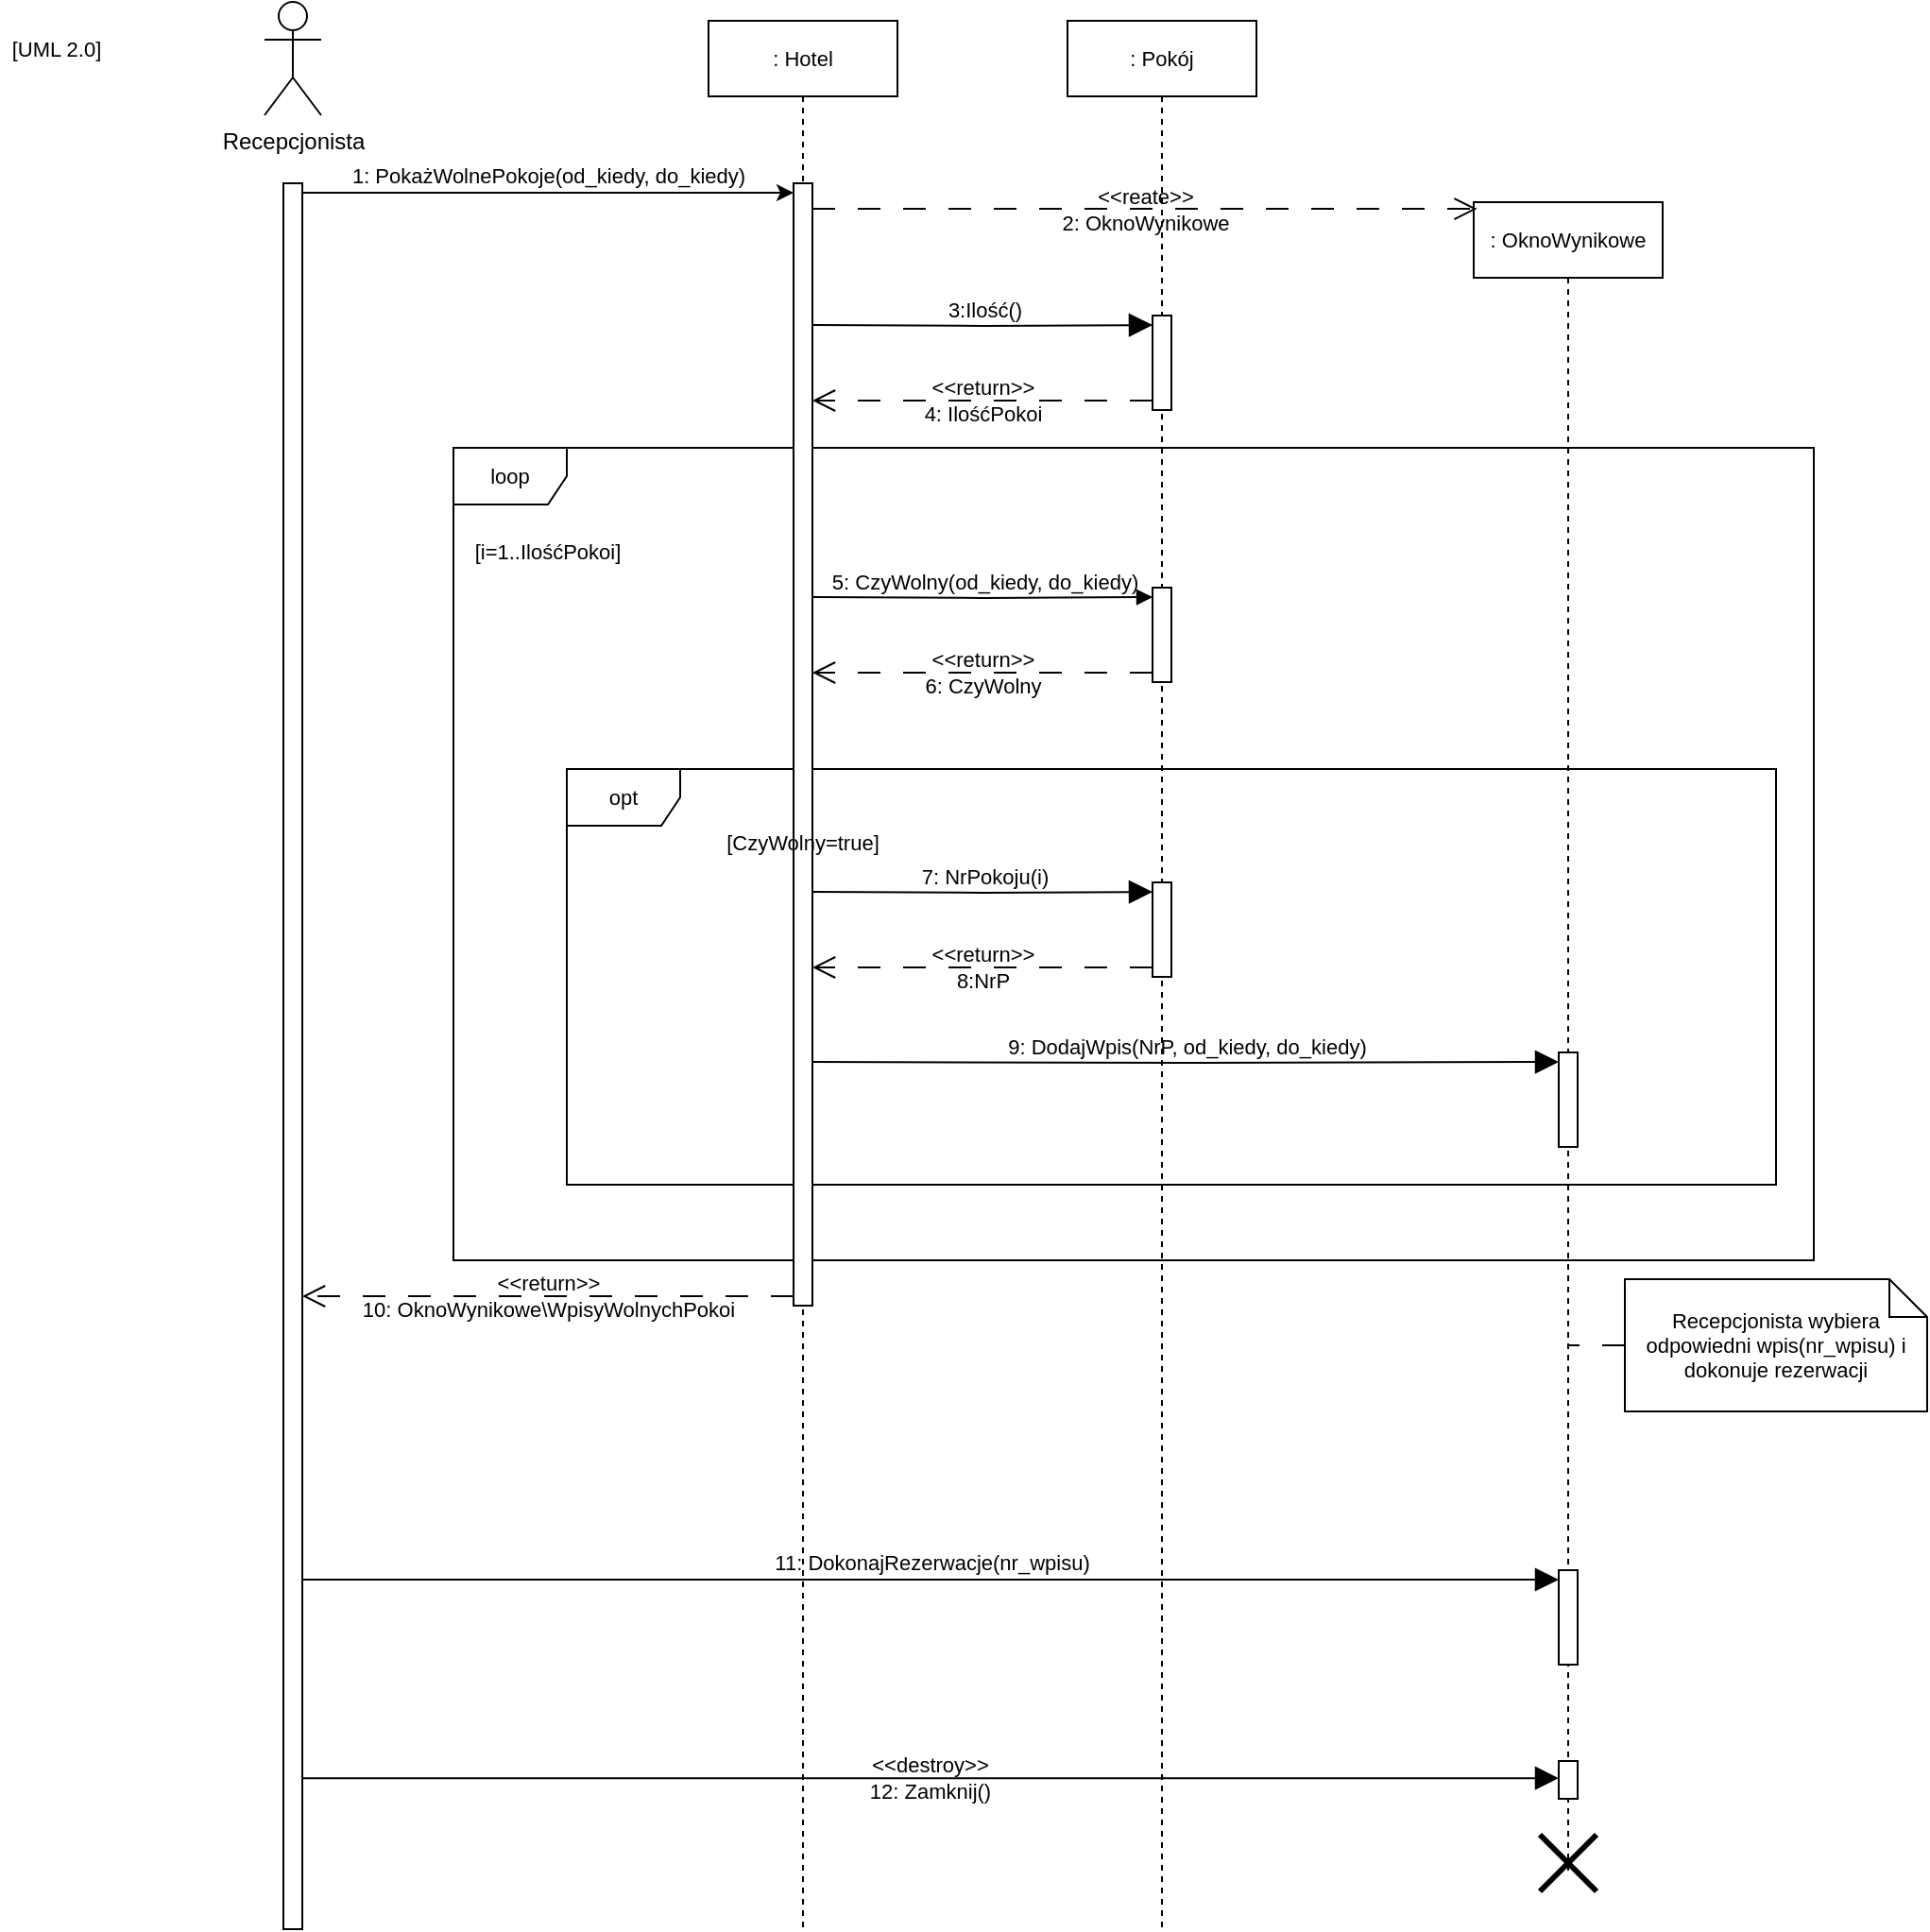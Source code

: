 <mxfile version="24.2.5" type="github">
  <diagram name="Strona-1" id="8ww9L-g64IQBj1eRSzWD">
    <mxGraphModel dx="605" dy="607" grid="1" gridSize="10" guides="1" tooltips="1" connect="1" arrows="1" fold="1" page="1" pageScale="1" pageWidth="1169" pageHeight="827" math="0" shadow="0">
      <root>
        <mxCell id="0" />
        <mxCell id="1" parent="0" />
        <mxCell id="YFiqXwNewB6xpeX7jggf-7" value="Recepcjonista" style="shape=umlActor;verticalLabelPosition=bottom;verticalAlign=top;html=1;" vertex="1" parent="1">
          <mxGeometry x="180" y="20" width="30" height="60" as="geometry" />
        </mxCell>
        <mxCell id="YFiqXwNewB6xpeX7jggf-23" value="1: PokażWolnePokoje(od_kiedy, do_kiedy)" style="edgeStyle=orthogonalEdgeStyle;rounded=0;orthogonalLoop=1;jettySize=auto;html=1;curved=0;exitX=1;exitY=0;exitDx=0;exitDy=5;exitPerimeter=0;entryX=0;entryY=0;entryDx=0;entryDy=5;entryPerimeter=0;labelBackgroundColor=none;verticalAlign=bottom;" edge="1" parent="1" source="YFiqXwNewB6xpeX7jggf-8" target="YFiqXwNewB6xpeX7jggf-18">
          <mxGeometry relative="1" as="geometry">
            <mxPoint as="offset" />
          </mxGeometry>
        </mxCell>
        <mxCell id="YFiqXwNewB6xpeX7jggf-8" value="" style="html=1;points=[[0,0,0,0,5],[0,1,0,0,-5],[1,0,0,0,5],[1,1,0,0,-5]];perimeter=orthogonalPerimeter;outlineConnect=0;targetShapes=umlLifeline;portConstraint=eastwest;newEdgeStyle={&quot;curved&quot;:0,&quot;rounded&quot;:0};" vertex="1" parent="1">
          <mxGeometry x="190" y="116" width="10" height="924" as="geometry" />
        </mxCell>
        <mxCell id="YFiqXwNewB6xpeX7jggf-54" value="5: CzyWolny(od_kiedy, do_kiedy)" style="edgeStyle=orthogonalEdgeStyle;curved=0;rounded=0;orthogonalLoop=1;jettySize=auto;html=1;exitX=1;exitY=0;exitDx=0;exitDy=5;exitPerimeter=0;entryX=0;entryY=0;entryDx=0;entryDy=5;entryPerimeter=0;strokeColor=default;align=center;verticalAlign=bottom;fontFamily=Helvetica;fontSize=11;fontColor=default;labelBackgroundColor=none;endArrow=block;endFill=1;" edge="1" parent="1" target="YFiqXwNewB6xpeX7jggf-53">
          <mxGeometry relative="1" as="geometry">
            <mxPoint x="470" y="335.0" as="sourcePoint" />
          </mxGeometry>
        </mxCell>
        <mxCell id="YFiqXwNewB6xpeX7jggf-55" value="&amp;lt;&amp;lt;return&amp;gt;&amp;gt;&lt;div&gt;6: CzyWolny&lt;/div&gt;" style="edgeStyle=orthogonalEdgeStyle;curved=0;rounded=0;orthogonalLoop=1;jettySize=auto;html=1;exitX=0;exitY=1;exitDx=0;exitDy=-5;exitPerimeter=0;entryX=1;entryY=1;entryDx=0;entryDy=-5;entryPerimeter=0;dashed=1;dashPattern=12 12;strokeColor=default;align=center;verticalAlign=middle;fontFamily=Helvetica;fontSize=11;fontColor=default;labelBackgroundColor=none;endArrow=open;endFill=0;endSize=10;" edge="1" parent="1" source="YFiqXwNewB6xpeX7jggf-53">
          <mxGeometry relative="1" as="geometry">
            <mxPoint x="470" y="375.0" as="targetPoint" />
          </mxGeometry>
        </mxCell>
        <mxCell id="YFiqXwNewB6xpeX7jggf-56" value="loop" style="shape=umlFrame;whiteSpace=wrap;html=1;pointerEvents=0;fontFamily=Helvetica;fontSize=11;fontColor=default;labelBackgroundColor=none;" vertex="1" parent="1">
          <mxGeometry x="280" y="256" width="720" height="430" as="geometry" />
        </mxCell>
        <mxCell id="YFiqXwNewB6xpeX7jggf-58" value="[i=1..IlośćPokoi]" style="text;strokeColor=none;align=center;fillColor=none;html=1;verticalAlign=middle;whiteSpace=wrap;rounded=0;fontFamily=Helvetica;fontSize=11;fontColor=default;labelBackgroundColor=none;" vertex="1" parent="1">
          <mxGeometry x="300" y="296" width="60" height="30" as="geometry" />
        </mxCell>
        <mxCell id="YFiqXwNewB6xpeX7jggf-68" value="3:Ilość()" style="edgeStyle=orthogonalEdgeStyle;curved=0;rounded=0;orthogonalLoop=1;jettySize=auto;html=1;exitX=1;exitY=0;exitDx=0;exitDy=5;exitPerimeter=0;entryX=0;entryY=0;entryDx=0;entryDy=5;entryPerimeter=0;strokeColor=default;align=center;verticalAlign=bottom;fontFamily=Helvetica;fontSize=11;fontColor=default;labelBackgroundColor=none;endArrow=block;endFill=1;endSize=10;" edge="1" parent="1" target="YFiqXwNewB6xpeX7jggf-65">
          <mxGeometry relative="1" as="geometry">
            <mxPoint x="470" y="191" as="sourcePoint" />
          </mxGeometry>
        </mxCell>
        <mxCell id="YFiqXwNewB6xpeX7jggf-69" value="&amp;lt;&amp;lt;return&amp;gt;&amp;gt;&lt;div&gt;4: IlośćPokoi&lt;/div&gt;" style="edgeStyle=orthogonalEdgeStyle;curved=0;rounded=0;orthogonalLoop=1;jettySize=auto;html=1;exitX=0;exitY=1;exitDx=0;exitDy=-5;exitPerimeter=0;entryX=1;entryY=1;entryDx=0;entryDy=-5;entryPerimeter=0;dashed=1;dashPattern=12 12;strokeColor=default;align=center;verticalAlign=middle;fontFamily=Helvetica;fontSize=11;fontColor=default;labelBackgroundColor=none;endArrow=open;endFill=0;endSize=10;" edge="1" parent="1" source="YFiqXwNewB6xpeX7jggf-65">
          <mxGeometry relative="1" as="geometry">
            <mxPoint x="470" y="231" as="targetPoint" />
          </mxGeometry>
        </mxCell>
        <mxCell id="YFiqXwNewB6xpeX7jggf-74" value="opt" style="shape=umlFrame;whiteSpace=wrap;html=1;pointerEvents=0;fontFamily=Helvetica;fontSize=11;fontColor=default;labelBackgroundColor=none;" vertex="1" parent="1">
          <mxGeometry x="340" y="426" width="640" height="220" as="geometry" />
        </mxCell>
        <mxCell id="YFiqXwNewB6xpeX7jggf-76" value="7: NrPokoju(i)" style="edgeStyle=orthogonalEdgeStyle;curved=0;rounded=0;orthogonalLoop=1;jettySize=auto;html=1;exitX=1;exitY=0;exitDx=0;exitDy=5;exitPerimeter=0;entryX=0;entryY=0;entryDx=0;entryDy=5;entryPerimeter=0;strokeColor=default;align=center;verticalAlign=bottom;fontFamily=Helvetica;fontSize=11;fontColor=default;labelBackgroundColor=none;endArrow=block;endFill=1;endSize=10;" edge="1" parent="1" target="YFiqXwNewB6xpeX7jggf-71">
          <mxGeometry relative="1" as="geometry">
            <mxPoint x="470" y="491" as="sourcePoint" />
          </mxGeometry>
        </mxCell>
        <mxCell id="YFiqXwNewB6xpeX7jggf-77" value="&amp;lt;&amp;lt;return&amp;gt;&amp;gt;&lt;div&gt;8:NrP&lt;/div&gt;" style="edgeStyle=orthogonalEdgeStyle;curved=0;rounded=0;orthogonalLoop=1;jettySize=auto;html=1;exitX=0;exitY=1;exitDx=0;exitDy=-5;exitPerimeter=0;entryX=1;entryY=1;entryDx=0;entryDy=-5;entryPerimeter=0;dashed=1;dashPattern=12 12;strokeColor=default;align=center;verticalAlign=middle;fontFamily=Helvetica;fontSize=11;fontColor=default;labelBackgroundColor=none;endArrow=open;endFill=0;endSize=10;" edge="1" parent="1" source="YFiqXwNewB6xpeX7jggf-71">
          <mxGeometry relative="1" as="geometry">
            <mxPoint x="470" y="531" as="targetPoint" />
          </mxGeometry>
        </mxCell>
        <mxCell id="YFiqXwNewB6xpeX7jggf-83" value="9: DodajWpis(NrP, od_kiedy, do_kiedy)" style="edgeStyle=orthogonalEdgeStyle;curved=0;rounded=0;orthogonalLoop=1;jettySize=auto;html=1;exitX=1;exitY=0;exitDx=0;exitDy=5;exitPerimeter=0;entryX=0;entryY=0;entryDx=0;entryDy=5;entryPerimeter=0;strokeColor=default;align=center;verticalAlign=bottom;fontFamily=Helvetica;fontSize=11;fontColor=default;labelBackgroundColor=none;endArrow=block;endFill=1;endSize=10;" edge="1" parent="1" target="YFiqXwNewB6xpeX7jggf-80">
          <mxGeometry relative="1" as="geometry">
            <mxPoint x="470" y="581" as="sourcePoint" />
          </mxGeometry>
        </mxCell>
        <mxCell id="YFiqXwNewB6xpeX7jggf-105" style="edgeStyle=orthogonalEdgeStyle;curved=0;rounded=0;orthogonalLoop=1;jettySize=auto;html=1;dashed=1;dashPattern=12 12;strokeColor=default;align=center;verticalAlign=middle;fontFamily=Helvetica;fontSize=11;fontColor=default;labelBackgroundColor=none;endArrow=none;endFill=0;endSize=10;" edge="1" parent="1" source="YFiqXwNewB6xpeX7jggf-88" target="YFiqXwNewB6xpeX7jggf-100">
          <mxGeometry relative="1" as="geometry">
            <Array as="points">
              <mxPoint x="840" y="731" />
              <mxPoint x="840" y="731" />
            </Array>
          </mxGeometry>
        </mxCell>
        <mxCell id="YFiqXwNewB6xpeX7jggf-88" value="Recepcjonista wybiera odpowiedni wpis(nr_wpisu) i dokonuje rezerwacji" style="shape=note;size=20;whiteSpace=wrap;html=1;fontFamily=Helvetica;fontSize=11;fontColor=default;labelBackgroundColor=none;" vertex="1" parent="1">
          <mxGeometry x="900" y="696" width="160" height="70" as="geometry" />
        </mxCell>
        <mxCell id="YFiqXwNewB6xpeX7jggf-92" value="11: DokonajRezerwacje(nr_wpisu)" style="edgeStyle=orthogonalEdgeStyle;curved=0;rounded=0;orthogonalLoop=1;jettySize=auto;html=1;entryX=0;entryY=0;entryDx=0;entryDy=5;entryPerimeter=0;strokeColor=default;align=center;verticalAlign=bottom;fontFamily=Helvetica;fontSize=11;fontColor=default;labelBackgroundColor=none;endArrow=block;endFill=1;endSize=10;" edge="1" parent="1" target="YFiqXwNewB6xpeX7jggf-87">
          <mxGeometry relative="1" as="geometry">
            <mxPoint x="200" y="855" as="sourcePoint" />
            <Array as="points">
              <mxPoint x="380" y="855" />
              <mxPoint x="380" y="855" />
            </Array>
          </mxGeometry>
        </mxCell>
        <mxCell id="YFiqXwNewB6xpeX7jggf-95" value="&amp;lt;&amp;lt;destroy&amp;gt;&amp;gt;&lt;div&gt;12: Zamknij()&lt;/div&gt;" style="edgeStyle=orthogonalEdgeStyle;curved=0;rounded=0;orthogonalLoop=1;jettySize=auto;html=1;strokeColor=default;align=center;verticalAlign=middle;fontFamily=Helvetica;fontSize=11;fontColor=default;labelBackgroundColor=none;endArrow=block;endFill=1;endSize=10;" edge="1" parent="1" target="YFiqXwNewB6xpeX7jggf-93">
          <mxGeometry relative="1" as="geometry">
            <mxPoint x="200" y="960.077" as="sourcePoint" />
            <mxPoint x="865" y="959" as="targetPoint" />
            <Array as="points">
              <mxPoint x="390" y="960" />
              <mxPoint x="390" y="960" />
            </Array>
          </mxGeometry>
        </mxCell>
        <mxCell id="YFiqXwNewB6xpeX7jggf-98" value=": Hotel" style="shape=umlLifeline;perimeter=lifelinePerimeter;whiteSpace=wrap;html=1;container=1;dropTarget=0;collapsible=0;recursiveResize=0;outlineConnect=0;portConstraint=eastwest;newEdgeStyle={&quot;curved&quot;:0,&quot;rounded&quot;:0};fontFamily=Helvetica;fontSize=11;fontColor=default;labelBackgroundColor=none;" vertex="1" parent="1">
          <mxGeometry x="415" y="30" width="100" height="1010" as="geometry" />
        </mxCell>
        <mxCell id="YFiqXwNewB6xpeX7jggf-18" value="" style="html=1;points=[[0,0,0,0,5],[0,1,0,0,-5],[1,0,0,0,5],[1,1,0,0,-5]];perimeter=orthogonalPerimeter;outlineConnect=0;targetShapes=umlLifeline;portConstraint=eastwest;newEdgeStyle={&quot;curved&quot;:0,&quot;rounded&quot;:0};" vertex="1" parent="YFiqXwNewB6xpeX7jggf-98">
          <mxGeometry x="45" y="86" width="10" height="594" as="geometry" />
        </mxCell>
        <mxCell id="YFiqXwNewB6xpeX7jggf-99" value=": Pokój" style="shape=umlLifeline;perimeter=lifelinePerimeter;whiteSpace=wrap;html=1;container=1;dropTarget=0;collapsible=0;recursiveResize=0;outlineConnect=0;portConstraint=eastwest;newEdgeStyle={&quot;curved&quot;:0,&quot;rounded&quot;:0};fontFamily=Helvetica;fontSize=11;fontColor=default;labelBackgroundColor=none;" vertex="1" parent="1">
          <mxGeometry x="605" y="30" width="100" height="1010" as="geometry" />
        </mxCell>
        <mxCell id="YFiqXwNewB6xpeX7jggf-65" value="" style="html=1;points=[[0,0,0,0,5],[0,1,0,0,-5],[1,0,0,0,5],[1,1,0,0,-5]];perimeter=orthogonalPerimeter;outlineConnect=0;targetShapes=umlLifeline;portConstraint=eastwest;newEdgeStyle={&quot;curved&quot;:0,&quot;rounded&quot;:0};fontFamily=Helvetica;fontSize=11;fontColor=default;labelBackgroundColor=none;" vertex="1" parent="YFiqXwNewB6xpeX7jggf-99">
          <mxGeometry x="45" y="156" width="10" height="50" as="geometry" />
        </mxCell>
        <mxCell id="YFiqXwNewB6xpeX7jggf-53" value="" style="html=1;points=[[0,0,0,0,5],[0,1,0,0,-5],[1,0,0,0,5],[1,1,0,0,-5]];perimeter=orthogonalPerimeter;outlineConnect=0;targetShapes=umlLifeline;portConstraint=eastwest;newEdgeStyle={&quot;curved&quot;:0,&quot;rounded&quot;:0};fontFamily=Helvetica;fontSize=11;fontColor=default;labelBackgroundColor=none;" vertex="1" parent="YFiqXwNewB6xpeX7jggf-99">
          <mxGeometry x="45" y="300" width="10" height="50" as="geometry" />
        </mxCell>
        <mxCell id="YFiqXwNewB6xpeX7jggf-71" value="" style="html=1;points=[[0,0,0,0,5],[0,1,0,0,-5],[1,0,0,0,5],[1,1,0,0,-5]];perimeter=orthogonalPerimeter;outlineConnect=0;targetShapes=umlLifeline;portConstraint=eastwest;newEdgeStyle={&quot;curved&quot;:0,&quot;rounded&quot;:0};fontFamily=Helvetica;fontSize=11;fontColor=default;labelBackgroundColor=none;" vertex="1" parent="YFiqXwNewB6xpeX7jggf-99">
          <mxGeometry x="45" y="456" width="10" height="50" as="geometry" />
        </mxCell>
        <mxCell id="YFiqXwNewB6xpeX7jggf-107" value="&amp;lt;&amp;lt;return&amp;gt;&amp;gt;&lt;div&gt;10: OknoWynikowe\WpisyWolnychPokoi&lt;/div&gt;" style="edgeStyle=orthogonalEdgeStyle;curved=0;rounded=0;orthogonalLoop=1;jettySize=auto;html=1;dashed=1;dashPattern=12 12;strokeColor=default;align=center;verticalAlign=middle;fontFamily=Helvetica;fontSize=11;fontColor=default;labelBackgroundColor=none;endArrow=open;endFill=0;endSize=10;exitX=0;exitY=1;exitDx=0;exitDy=-5;exitPerimeter=0;" edge="1" parent="1" source="YFiqXwNewB6xpeX7jggf-18" target="YFiqXwNewB6xpeX7jggf-8">
          <mxGeometry relative="1" as="geometry">
            <Array as="points">
              <mxPoint x="340" y="705" />
              <mxPoint x="340" y="705" />
            </Array>
          </mxGeometry>
        </mxCell>
        <mxCell id="YFiqXwNewB6xpeX7jggf-100" value=": OknoWynikowe" style="shape=umlLifeline;perimeter=lifelinePerimeter;whiteSpace=wrap;html=1;container=1;dropTarget=0;collapsible=0;recursiveResize=0;outlineConnect=0;portConstraint=eastwest;newEdgeStyle={&quot;curved&quot;:0,&quot;rounded&quot;:0};fontFamily=Helvetica;fontSize=11;fontColor=default;labelBackgroundColor=none;" vertex="1" parent="1">
          <mxGeometry x="820" y="126" width="100" height="884" as="geometry" />
        </mxCell>
        <mxCell id="YFiqXwNewB6xpeX7jggf-80" value="" style="html=1;points=[[0,0,0,0,5],[0,1,0,0,-5],[1,0,0,0,5],[1,1,0,0,-5]];perimeter=orthogonalPerimeter;outlineConnect=0;targetShapes=umlLifeline;portConstraint=eastwest;newEdgeStyle={&quot;curved&quot;:0,&quot;rounded&quot;:0};fontFamily=Helvetica;fontSize=11;fontColor=default;labelBackgroundColor=none;" vertex="1" parent="YFiqXwNewB6xpeX7jggf-100">
          <mxGeometry x="45" y="450" width="10" height="50" as="geometry" />
        </mxCell>
        <mxCell id="YFiqXwNewB6xpeX7jggf-87" value="" style="html=1;points=[[0,0,0,0,5],[0,1,0,0,-5],[1,0,0,0,5],[1,1,0,0,-5]];perimeter=orthogonalPerimeter;outlineConnect=0;targetShapes=umlLifeline;portConstraint=eastwest;newEdgeStyle={&quot;curved&quot;:0,&quot;rounded&quot;:0};fontFamily=Helvetica;fontSize=11;fontColor=default;labelBackgroundColor=none;" vertex="1" parent="YFiqXwNewB6xpeX7jggf-100">
          <mxGeometry x="45" y="724" width="10" height="50" as="geometry" />
        </mxCell>
        <mxCell id="YFiqXwNewB6xpeX7jggf-93" value="" style="html=1;points=[[0,0,0,0,5],[0,1,0,0,-5],[1,0,0,0,5],[1,1,0,0,-5]];perimeter=orthogonalPerimeter;outlineConnect=0;targetShapes=umlLifeline;portConstraint=eastwest;newEdgeStyle={&quot;curved&quot;:0,&quot;rounded&quot;:0};fontFamily=Helvetica;fontSize=11;fontColor=default;labelBackgroundColor=none;" vertex="1" parent="YFiqXwNewB6xpeX7jggf-100">
          <mxGeometry x="45" y="825" width="10" height="20" as="geometry" />
        </mxCell>
        <mxCell id="YFiqXwNewB6xpeX7jggf-103" value="&amp;lt;&amp;lt;reate&amp;gt;&amp;gt;&lt;div&gt;2: OknoWynikowe&lt;/div&gt;" style="edgeStyle=orthogonalEdgeStyle;curved=0;rounded=0;orthogonalLoop=1;jettySize=auto;html=1;entryX=0.018;entryY=0.004;entryDx=0;entryDy=0;entryPerimeter=0;dashed=1;dashPattern=12 12;strokeColor=default;align=center;verticalAlign=middle;fontFamily=Helvetica;fontSize=11;fontColor=default;labelBackgroundColor=none;endArrow=open;endFill=0;endSize=10;" edge="1" parent="1" source="YFiqXwNewB6xpeX7jggf-18" target="YFiqXwNewB6xpeX7jggf-100">
          <mxGeometry relative="1" as="geometry">
            <Array as="points">
              <mxPoint x="646" y="129" />
            </Array>
          </mxGeometry>
        </mxCell>
        <mxCell id="YFiqXwNewB6xpeX7jggf-101" value="" style="shape=umlDestroy;whiteSpace=wrap;html=1;strokeWidth=3;targetShapes=umlLifeline;fontFamily=Helvetica;fontSize=11;fontColor=default;labelBackgroundColor=none;" vertex="1" parent="1">
          <mxGeometry x="855" y="990" width="30" height="30" as="geometry" />
        </mxCell>
        <mxCell id="YFiqXwNewB6xpeX7jggf-75" value="[CzyWolny=true]" style="text;strokeColor=none;align=center;fillColor=none;html=1;verticalAlign=middle;whiteSpace=wrap;rounded=0;fontFamily=Helvetica;fontSize=11;fontColor=default;labelBackgroundColor=none;" vertex="1" parent="1">
          <mxGeometry x="435" y="450" width="60" height="30" as="geometry" />
        </mxCell>
        <mxCell id="YFiqXwNewB6xpeX7jggf-106" value="[UML 2.0]" style="text;strokeColor=none;align=center;fillColor=none;html=1;verticalAlign=middle;whiteSpace=wrap;rounded=0;fontFamily=Helvetica;fontSize=11;fontColor=default;labelBackgroundColor=none;" vertex="1" parent="1">
          <mxGeometry x="40" y="30" width="60" height="30" as="geometry" />
        </mxCell>
      </root>
    </mxGraphModel>
  </diagram>
</mxfile>
